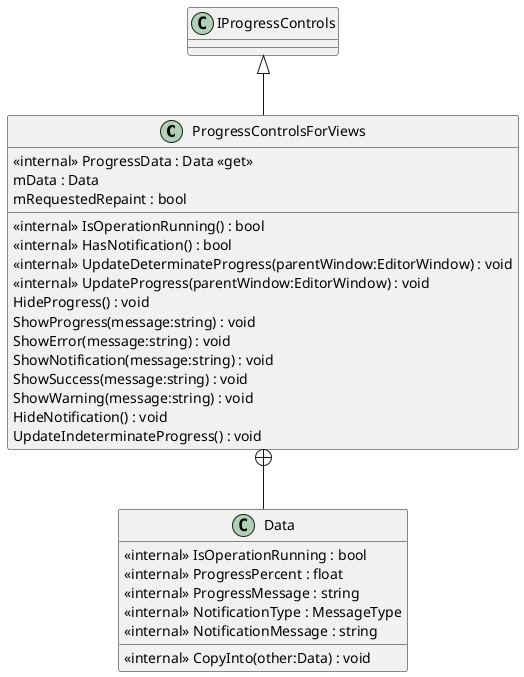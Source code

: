 @startuml
class ProgressControlsForViews {
    <<internal>> ProgressData : Data <<get>>
    <<internal>> IsOperationRunning() : bool
    <<internal>> HasNotification() : bool
    <<internal>> UpdateDeterminateProgress(parentWindow:EditorWindow) : void
    <<internal>> UpdateProgress(parentWindow:EditorWindow) : void
    HideProgress() : void
    ShowProgress(message:string) : void
    ShowError(message:string) : void
    ShowNotification(message:string) : void
    ShowSuccess(message:string) : void
    ShowWarning(message:string) : void
    HideNotification() : void
    UpdateIndeterminateProgress() : void
    mData : Data
    mRequestedRepaint : bool
}
class Data {
    <<internal>> IsOperationRunning : bool
    <<internal>> ProgressPercent : float
    <<internal>> ProgressMessage : string
    <<internal>> NotificationType : MessageType
    <<internal>> NotificationMessage : string
    <<internal>> CopyInto(other:Data) : void
}
IProgressControls <|-- ProgressControlsForViews
ProgressControlsForViews +-- Data
@enduml
